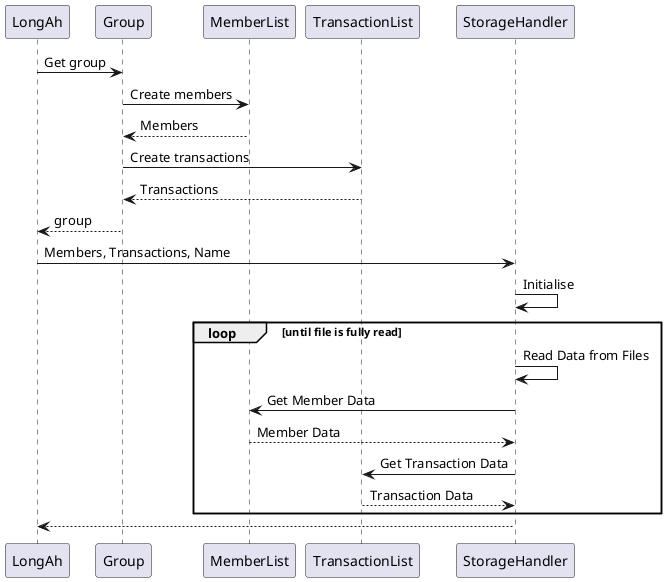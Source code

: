 @startuml
participant LongAh
participant Group
participant MemberList
participant TransactionList
participant StorageHandler

LongAh -> Group: Get group
Group -> MemberList: Create members
MemberList --> Group: Members
Group -> TransactionList: Create transactions
TransactionList --> Group: Transactions
Group --> LongAh: group
LongAh -> StorageHandler: Members, Transactions, Name
StorageHandler -> StorageHandler: Initialise 
loop until file is fully read
StorageHandler -> StorageHandler: Read Data from Files
StorageHandler -> MemberList: Get Member Data
MemberList --> StorageHandler : Member Data
StorageHandler -> TransactionList: Get Transaction Data
TransactionList --> StorageHandler : Transaction Data
end
StorageHandler --> LongAh
@enduml